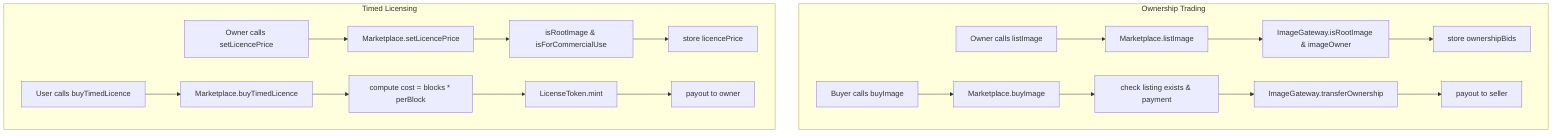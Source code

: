 flowchart TB
  subgraph Ownership Trading
    O1[Owner calls listImage]
    O1 --> M1[Marketplace.listImage]
    M1 --> IG1[ImageGateway.isRootImage & imageOwner]
    IG1 --> M2[store ownershipBids]
    B1[Buyer calls buyImage] --> M3[Marketplace.buyImage]
    M3 --> M4[check listing exists & payment]
    M4 --> IG2[ImageGateway.transferOwnership]
    IG2 --> M5[payout to seller]
  end

  subgraph Timed Licensing
    O2[Owner calls setLicencePrice]
    O2 --> M6[Marketplace.setLicencePrice]
    M6 --> IG3[isRootImage & isForCommercialUse]
    IG3 --> M7[store licencePrice]
    U1[User calls buyTimedLicence️] --> M8[Marketplace.buyTimedLicence]
    M8 --> M9[compute cost = blocks * perBlock]
    M9 --> LC1[LicenseToken.mint]
    LC1 --> M10[payout to owner]
  end